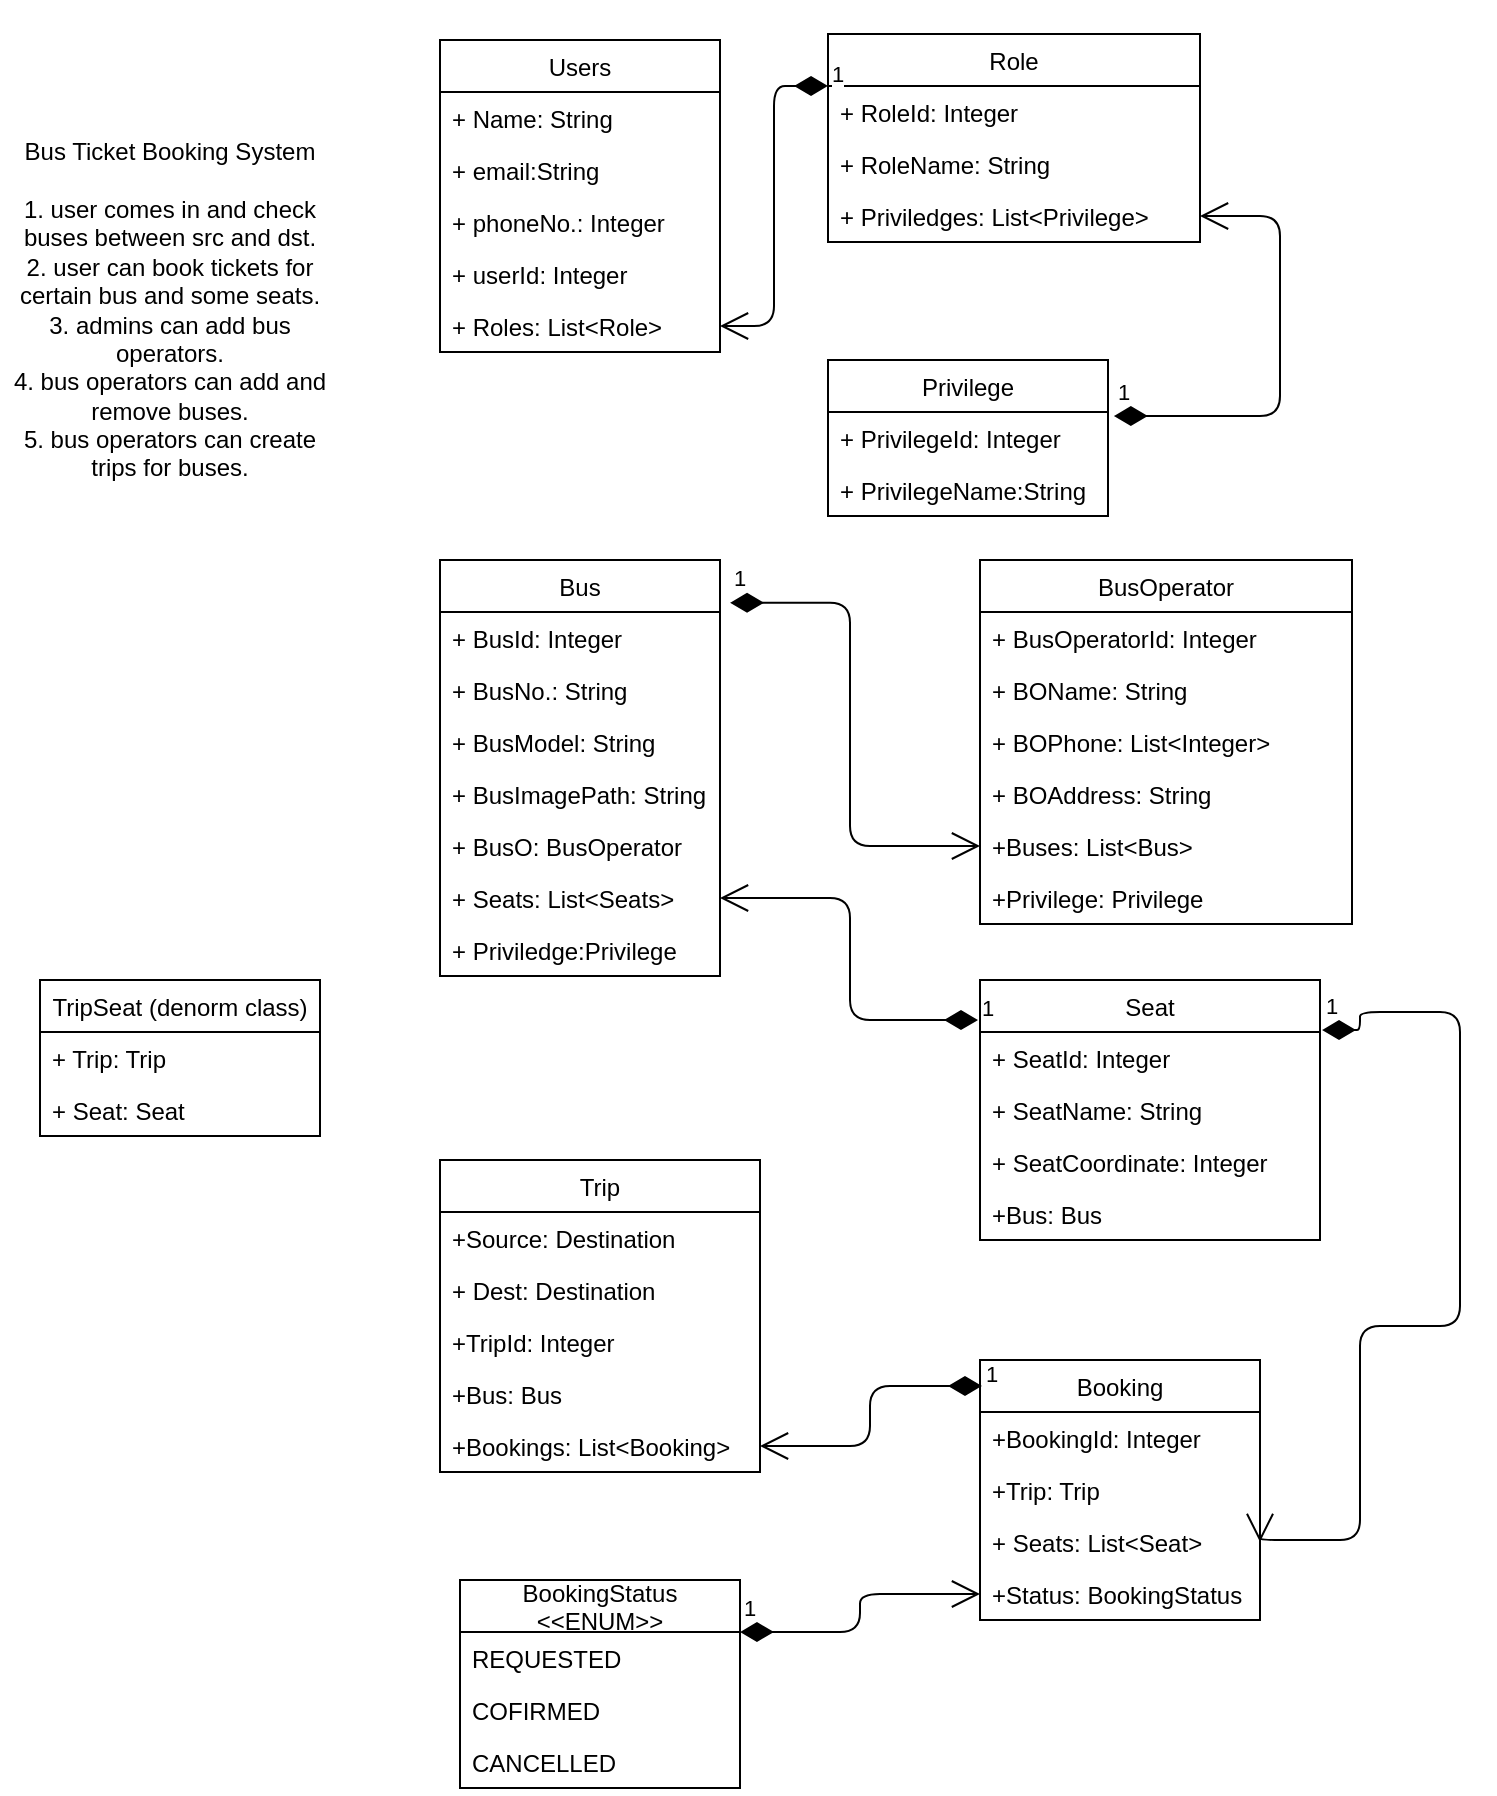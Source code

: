 <mxfile version="13.10.0" type="github">
  <diagram id="C5RBs43oDa-KdzZeNtuy" name="Page-1">
    <mxGraphModel dx="786" dy="513" grid="1" gridSize="10" guides="1" tooltips="1" connect="1" arrows="1" fold="1" page="1" pageScale="1" pageWidth="827" pageHeight="1169" math="0" shadow="0">
      <root>
        <mxCell id="WIyWlLk6GJQsqaUBKTNV-0" />
        <mxCell id="WIyWlLk6GJQsqaUBKTNV-1" parent="WIyWlLk6GJQsqaUBKTNV-0" />
        <mxCell id="ExRfrAu5Tip5YaKPEqqu-0" value="Bus Ticket Booking System&lt;br&gt;&lt;br&gt;1. user comes in and check buses between src and dst.&lt;br&gt;2. user can book tickets for certain bus and some seats.&lt;br&gt;3. admins can add bus operators.&lt;br&gt;4. bus operators can add and remove buses.&lt;br&gt;5. bus operators can create trips for buses." style="text;html=1;strokeColor=none;fillColor=none;align=center;verticalAlign=middle;whiteSpace=wrap;rounded=0;" vertex="1" parent="WIyWlLk6GJQsqaUBKTNV-1">
          <mxGeometry width="170" height="310" as="geometry" />
        </mxCell>
        <mxCell id="ExRfrAu5Tip5YaKPEqqu-1" value="Users" style="swimlane;fontStyle=0;childLayout=stackLayout;horizontal=1;startSize=26;fillColor=none;horizontalStack=0;resizeParent=1;resizeParentMax=0;resizeLast=0;collapsible=1;marginBottom=0;" vertex="1" parent="WIyWlLk6GJQsqaUBKTNV-1">
          <mxGeometry x="220" y="20" width="140" height="156" as="geometry" />
        </mxCell>
        <mxCell id="ExRfrAu5Tip5YaKPEqqu-2" value="+ Name: String" style="text;strokeColor=none;fillColor=none;align=left;verticalAlign=top;spacingLeft=4;spacingRight=4;overflow=hidden;rotatable=0;points=[[0,0.5],[1,0.5]];portConstraint=eastwest;" vertex="1" parent="ExRfrAu5Tip5YaKPEqqu-1">
          <mxGeometry y="26" width="140" height="26" as="geometry" />
        </mxCell>
        <mxCell id="ExRfrAu5Tip5YaKPEqqu-3" value="+ email:String" style="text;strokeColor=none;fillColor=none;align=left;verticalAlign=top;spacingLeft=4;spacingRight=4;overflow=hidden;rotatable=0;points=[[0,0.5],[1,0.5]];portConstraint=eastwest;" vertex="1" parent="ExRfrAu5Tip5YaKPEqqu-1">
          <mxGeometry y="52" width="140" height="26" as="geometry" />
        </mxCell>
        <mxCell id="ExRfrAu5Tip5YaKPEqqu-4" value="+ phoneNo.: Integer" style="text;strokeColor=none;fillColor=none;align=left;verticalAlign=top;spacingLeft=4;spacingRight=4;overflow=hidden;rotatable=0;points=[[0,0.5],[1,0.5]];portConstraint=eastwest;" vertex="1" parent="ExRfrAu5Tip5YaKPEqqu-1">
          <mxGeometry y="78" width="140" height="26" as="geometry" />
        </mxCell>
        <mxCell id="ExRfrAu5Tip5YaKPEqqu-13" value="+ userId: Integer " style="text;strokeColor=none;fillColor=none;align=left;verticalAlign=top;spacingLeft=4;spacingRight=4;overflow=hidden;rotatable=0;points=[[0,0.5],[1,0.5]];portConstraint=eastwest;" vertex="1" parent="ExRfrAu5Tip5YaKPEqqu-1">
          <mxGeometry y="104" width="140" height="26" as="geometry" />
        </mxCell>
        <mxCell id="ExRfrAu5Tip5YaKPEqqu-14" value="+ Roles: List&lt;Role&gt; " style="text;strokeColor=none;fillColor=none;align=left;verticalAlign=top;spacingLeft=4;spacingRight=4;overflow=hidden;rotatable=0;points=[[0,0.5],[1,0.5]];portConstraint=eastwest;" vertex="1" parent="ExRfrAu5Tip5YaKPEqqu-1">
          <mxGeometry y="130" width="140" height="26" as="geometry" />
        </mxCell>
        <mxCell id="ExRfrAu5Tip5YaKPEqqu-5" value="Role" style="swimlane;fontStyle=0;childLayout=stackLayout;horizontal=1;startSize=26;fillColor=none;horizontalStack=0;resizeParent=1;resizeParentMax=0;resizeLast=0;collapsible=1;marginBottom=0;" vertex="1" parent="WIyWlLk6GJQsqaUBKTNV-1">
          <mxGeometry x="414" y="17" width="186" height="104" as="geometry" />
        </mxCell>
        <mxCell id="ExRfrAu5Tip5YaKPEqqu-6" value="+ RoleId: Integer" style="text;strokeColor=none;fillColor=none;align=left;verticalAlign=top;spacingLeft=4;spacingRight=4;overflow=hidden;rotatable=0;points=[[0,0.5],[1,0.5]];portConstraint=eastwest;" vertex="1" parent="ExRfrAu5Tip5YaKPEqqu-5">
          <mxGeometry y="26" width="186" height="26" as="geometry" />
        </mxCell>
        <mxCell id="ExRfrAu5Tip5YaKPEqqu-7" value="+ RoleName: String" style="text;strokeColor=none;fillColor=none;align=left;verticalAlign=top;spacingLeft=4;spacingRight=4;overflow=hidden;rotatable=0;points=[[0,0.5],[1,0.5]];portConstraint=eastwest;" vertex="1" parent="ExRfrAu5Tip5YaKPEqqu-5">
          <mxGeometry y="52" width="186" height="26" as="geometry" />
        </mxCell>
        <mxCell id="ExRfrAu5Tip5YaKPEqqu-16" value="+ Priviledges: List&lt;Privilege&gt;" style="text;strokeColor=none;fillColor=none;align=left;verticalAlign=top;spacingLeft=4;spacingRight=4;overflow=hidden;rotatable=0;points=[[0,0.5],[1,0.5]];portConstraint=eastwest;" vertex="1" parent="ExRfrAu5Tip5YaKPEqqu-5">
          <mxGeometry y="78" width="186" height="26" as="geometry" />
        </mxCell>
        <mxCell id="ExRfrAu5Tip5YaKPEqqu-9" value="Privilege" style="swimlane;fontStyle=0;childLayout=stackLayout;horizontal=1;startSize=26;fillColor=none;horizontalStack=0;resizeParent=1;resizeParentMax=0;resizeLast=0;collapsible=1;marginBottom=0;" vertex="1" parent="WIyWlLk6GJQsqaUBKTNV-1">
          <mxGeometry x="414" y="180" width="140" height="78" as="geometry" />
        </mxCell>
        <mxCell id="ExRfrAu5Tip5YaKPEqqu-10" value="+ PrivilegeId: Integer" style="text;strokeColor=none;fillColor=none;align=left;verticalAlign=top;spacingLeft=4;spacingRight=4;overflow=hidden;rotatable=0;points=[[0,0.5],[1,0.5]];portConstraint=eastwest;" vertex="1" parent="ExRfrAu5Tip5YaKPEqqu-9">
          <mxGeometry y="26" width="140" height="26" as="geometry" />
        </mxCell>
        <mxCell id="ExRfrAu5Tip5YaKPEqqu-11" value="+ PrivilegeName:String" style="text;strokeColor=none;fillColor=none;align=left;verticalAlign=top;spacingLeft=4;spacingRight=4;overflow=hidden;rotatable=0;points=[[0,0.5],[1,0.5]];portConstraint=eastwest;" vertex="1" parent="ExRfrAu5Tip5YaKPEqqu-9">
          <mxGeometry y="52" width="140" height="26" as="geometry" />
        </mxCell>
        <mxCell id="ExRfrAu5Tip5YaKPEqqu-15" value="1" style="endArrow=open;html=1;endSize=12;startArrow=diamondThin;startSize=14;startFill=1;edgeStyle=orthogonalEdgeStyle;align=left;verticalAlign=bottom;exitX=0;exitY=0.25;exitDx=0;exitDy=0;entryX=1;entryY=0.5;entryDx=0;entryDy=0;" edge="1" parent="WIyWlLk6GJQsqaUBKTNV-1" source="ExRfrAu5Tip5YaKPEqqu-5" target="ExRfrAu5Tip5YaKPEqqu-14">
          <mxGeometry x="-1" y="3" relative="1" as="geometry">
            <mxPoint x="400" y="310" as="sourcePoint" />
            <mxPoint x="560" y="310" as="targetPoint" />
          </mxGeometry>
        </mxCell>
        <mxCell id="ExRfrAu5Tip5YaKPEqqu-17" value="1" style="endArrow=open;html=1;endSize=12;startArrow=diamondThin;startSize=14;startFill=1;edgeStyle=orthogonalEdgeStyle;align=left;verticalAlign=bottom;exitX=1.021;exitY=0.077;exitDx=0;exitDy=0;exitPerimeter=0;entryX=1;entryY=0.5;entryDx=0;entryDy=0;" edge="1" parent="WIyWlLk6GJQsqaUBKTNV-1" source="ExRfrAu5Tip5YaKPEqqu-10" target="ExRfrAu5Tip5YaKPEqqu-16">
          <mxGeometry x="-1" y="3" relative="1" as="geometry">
            <mxPoint x="570" y="350" as="sourcePoint" />
            <mxPoint x="730" y="350" as="targetPoint" />
            <Array as="points">
              <mxPoint x="640" y="208" />
              <mxPoint x="640" y="108" />
            </Array>
          </mxGeometry>
        </mxCell>
        <mxCell id="ExRfrAu5Tip5YaKPEqqu-18" value="Bus" style="swimlane;fontStyle=0;childLayout=stackLayout;horizontal=1;startSize=26;fillColor=none;horizontalStack=0;resizeParent=1;resizeParentMax=0;resizeLast=0;collapsible=1;marginBottom=0;" vertex="1" parent="WIyWlLk6GJQsqaUBKTNV-1">
          <mxGeometry x="220" y="280" width="140" height="208" as="geometry" />
        </mxCell>
        <mxCell id="ExRfrAu5Tip5YaKPEqqu-19" value="+ BusId: Integer" style="text;strokeColor=none;fillColor=none;align=left;verticalAlign=top;spacingLeft=4;spacingRight=4;overflow=hidden;rotatable=0;points=[[0,0.5],[1,0.5]];portConstraint=eastwest;" vertex="1" parent="ExRfrAu5Tip5YaKPEqqu-18">
          <mxGeometry y="26" width="140" height="26" as="geometry" />
        </mxCell>
        <mxCell id="ExRfrAu5Tip5YaKPEqqu-20" value="+ BusNo.: String" style="text;strokeColor=none;fillColor=none;align=left;verticalAlign=top;spacingLeft=4;spacingRight=4;overflow=hidden;rotatable=0;points=[[0,0.5],[1,0.5]];portConstraint=eastwest;" vertex="1" parent="ExRfrAu5Tip5YaKPEqqu-18">
          <mxGeometry y="52" width="140" height="26" as="geometry" />
        </mxCell>
        <mxCell id="ExRfrAu5Tip5YaKPEqqu-23" value="+ BusModel: String" style="text;strokeColor=none;fillColor=none;align=left;verticalAlign=top;spacingLeft=4;spacingRight=4;overflow=hidden;rotatable=0;points=[[0,0.5],[1,0.5]];portConstraint=eastwest;" vertex="1" parent="ExRfrAu5Tip5YaKPEqqu-18">
          <mxGeometry y="78" width="140" height="26" as="geometry" />
        </mxCell>
        <mxCell id="ExRfrAu5Tip5YaKPEqqu-21" value="+ BusImagePath: String" style="text;strokeColor=none;fillColor=none;align=left;verticalAlign=top;spacingLeft=4;spacingRight=4;overflow=hidden;rotatable=0;points=[[0,0.5],[1,0.5]];portConstraint=eastwest;" vertex="1" parent="ExRfrAu5Tip5YaKPEqqu-18">
          <mxGeometry y="104" width="140" height="26" as="geometry" />
        </mxCell>
        <mxCell id="ExRfrAu5Tip5YaKPEqqu-29" value="+ BusO: BusOperator" style="text;strokeColor=none;fillColor=none;align=left;verticalAlign=top;spacingLeft=4;spacingRight=4;overflow=hidden;rotatable=0;points=[[0,0.5],[1,0.5]];portConstraint=eastwest;" vertex="1" parent="ExRfrAu5Tip5YaKPEqqu-18">
          <mxGeometry y="130" width="140" height="26" as="geometry" />
        </mxCell>
        <mxCell id="ExRfrAu5Tip5YaKPEqqu-33" value="+ Seats: List&lt;Seats&gt;" style="text;strokeColor=none;fillColor=none;align=left;verticalAlign=top;spacingLeft=4;spacingRight=4;overflow=hidden;rotatable=0;points=[[0,0.5],[1,0.5]];portConstraint=eastwest;" vertex="1" parent="ExRfrAu5Tip5YaKPEqqu-18">
          <mxGeometry y="156" width="140" height="26" as="geometry" />
        </mxCell>
        <mxCell id="ExRfrAu5Tip5YaKPEqqu-40" value="+ Priviledge:Privilege" style="text;strokeColor=none;fillColor=none;align=left;verticalAlign=top;spacingLeft=4;spacingRight=4;overflow=hidden;rotatable=0;points=[[0,0.5],[1,0.5]];portConstraint=eastwest;" vertex="1" parent="ExRfrAu5Tip5YaKPEqqu-18">
          <mxGeometry y="182" width="140" height="26" as="geometry" />
        </mxCell>
        <mxCell id="ExRfrAu5Tip5YaKPEqqu-24" value="BusOperator" style="swimlane;fontStyle=0;childLayout=stackLayout;horizontal=1;startSize=26;fillColor=none;horizontalStack=0;resizeParent=1;resizeParentMax=0;resizeLast=0;collapsible=1;marginBottom=0;" vertex="1" parent="WIyWlLk6GJQsqaUBKTNV-1">
          <mxGeometry x="490" y="280" width="186" height="182" as="geometry" />
        </mxCell>
        <mxCell id="ExRfrAu5Tip5YaKPEqqu-25" value="+ BusOperatorId: Integer" style="text;strokeColor=none;fillColor=none;align=left;verticalAlign=top;spacingLeft=4;spacingRight=4;overflow=hidden;rotatable=0;points=[[0,0.5],[1,0.5]];portConstraint=eastwest;" vertex="1" parent="ExRfrAu5Tip5YaKPEqqu-24">
          <mxGeometry y="26" width="186" height="26" as="geometry" />
        </mxCell>
        <mxCell id="ExRfrAu5Tip5YaKPEqqu-26" value="+ BOName: String" style="text;strokeColor=none;fillColor=none;align=left;verticalAlign=top;spacingLeft=4;spacingRight=4;overflow=hidden;rotatable=0;points=[[0,0.5],[1,0.5]];portConstraint=eastwest;" vertex="1" parent="ExRfrAu5Tip5YaKPEqqu-24">
          <mxGeometry y="52" width="186" height="26" as="geometry" />
        </mxCell>
        <mxCell id="ExRfrAu5Tip5YaKPEqqu-27" value="+ BOPhone: List&lt;Integer&gt;" style="text;strokeColor=none;fillColor=none;align=left;verticalAlign=top;spacingLeft=4;spacingRight=4;overflow=hidden;rotatable=0;points=[[0,0.5],[1,0.5]];portConstraint=eastwest;" vertex="1" parent="ExRfrAu5Tip5YaKPEqqu-24">
          <mxGeometry y="78" width="186" height="26" as="geometry" />
        </mxCell>
        <mxCell id="ExRfrAu5Tip5YaKPEqqu-28" value="+ BOAddress: String" style="text;strokeColor=none;fillColor=none;align=left;verticalAlign=top;spacingLeft=4;spacingRight=4;overflow=hidden;rotatable=0;points=[[0,0.5],[1,0.5]];portConstraint=eastwest;" vertex="1" parent="ExRfrAu5Tip5YaKPEqqu-24">
          <mxGeometry y="104" width="186" height="26" as="geometry" />
        </mxCell>
        <mxCell id="ExRfrAu5Tip5YaKPEqqu-31" value="+Buses: List&lt;Bus&gt;" style="text;strokeColor=none;fillColor=none;align=left;verticalAlign=top;spacingLeft=4;spacingRight=4;overflow=hidden;rotatable=0;points=[[0,0.5],[1,0.5]];portConstraint=eastwest;" vertex="1" parent="ExRfrAu5Tip5YaKPEqqu-24">
          <mxGeometry y="130" width="186" height="26" as="geometry" />
        </mxCell>
        <mxCell id="ExRfrAu5Tip5YaKPEqqu-41" value="+Privilege: Privilege" style="text;strokeColor=none;fillColor=none;align=left;verticalAlign=top;spacingLeft=4;spacingRight=4;overflow=hidden;rotatable=0;points=[[0,0.5],[1,0.5]];portConstraint=eastwest;" vertex="1" parent="ExRfrAu5Tip5YaKPEqqu-24">
          <mxGeometry y="156" width="186" height="26" as="geometry" />
        </mxCell>
        <mxCell id="ExRfrAu5Tip5YaKPEqqu-32" value="1" style="endArrow=open;html=1;endSize=12;startArrow=diamondThin;startSize=14;startFill=1;edgeStyle=orthogonalEdgeStyle;align=left;verticalAlign=bottom;exitX=1.036;exitY=0.103;exitDx=0;exitDy=0;exitPerimeter=0;entryX=0;entryY=0.5;entryDx=0;entryDy=0;" edge="1" parent="WIyWlLk6GJQsqaUBKTNV-1" source="ExRfrAu5Tip5YaKPEqqu-18" target="ExRfrAu5Tip5YaKPEqqu-31">
          <mxGeometry x="-1" y="3" relative="1" as="geometry">
            <mxPoint x="470" y="210" as="sourcePoint" />
            <mxPoint x="630" y="210" as="targetPoint" />
          </mxGeometry>
        </mxCell>
        <mxCell id="ExRfrAu5Tip5YaKPEqqu-34" value="Seat" style="swimlane;fontStyle=0;childLayout=stackLayout;horizontal=1;startSize=26;fillColor=none;horizontalStack=0;resizeParent=1;resizeParentMax=0;resizeLast=0;collapsible=1;marginBottom=0;" vertex="1" parent="WIyWlLk6GJQsqaUBKTNV-1">
          <mxGeometry x="490" y="490" width="170" height="130" as="geometry" />
        </mxCell>
        <mxCell id="ExRfrAu5Tip5YaKPEqqu-35" value="+ SeatId: Integer" style="text;strokeColor=none;fillColor=none;align=left;verticalAlign=top;spacingLeft=4;spacingRight=4;overflow=hidden;rotatable=0;points=[[0,0.5],[1,0.5]];portConstraint=eastwest;" vertex="1" parent="ExRfrAu5Tip5YaKPEqqu-34">
          <mxGeometry y="26" width="170" height="26" as="geometry" />
        </mxCell>
        <mxCell id="ExRfrAu5Tip5YaKPEqqu-36" value="+ SeatName: String" style="text;strokeColor=none;fillColor=none;align=left;verticalAlign=top;spacingLeft=4;spacingRight=4;overflow=hidden;rotatable=0;points=[[0,0.5],[1,0.5]];portConstraint=eastwest;" vertex="1" parent="ExRfrAu5Tip5YaKPEqqu-34">
          <mxGeometry y="52" width="170" height="26" as="geometry" />
        </mxCell>
        <mxCell id="ExRfrAu5Tip5YaKPEqqu-37" value="+ SeatCoordinate: Integer" style="text;strokeColor=none;fillColor=none;align=left;verticalAlign=top;spacingLeft=4;spacingRight=4;overflow=hidden;rotatable=0;points=[[0,0.5],[1,0.5]];portConstraint=eastwest;" vertex="1" parent="ExRfrAu5Tip5YaKPEqqu-34">
          <mxGeometry y="78" width="170" height="26" as="geometry" />
        </mxCell>
        <mxCell id="ExRfrAu5Tip5YaKPEqqu-38" value="+Bus: Bus" style="text;strokeColor=none;fillColor=none;align=left;verticalAlign=top;spacingLeft=4;spacingRight=4;overflow=hidden;rotatable=0;points=[[0,0.5],[1,0.5]];portConstraint=eastwest;" vertex="1" parent="ExRfrAu5Tip5YaKPEqqu-34">
          <mxGeometry y="104" width="170" height="26" as="geometry" />
        </mxCell>
        <mxCell id="ExRfrAu5Tip5YaKPEqqu-39" value="1" style="endArrow=open;html=1;endSize=12;startArrow=diamondThin;startSize=14;startFill=1;edgeStyle=orthogonalEdgeStyle;align=left;verticalAlign=bottom;exitX=-0.006;exitY=0.154;exitDx=0;exitDy=0;exitPerimeter=0;entryX=1;entryY=0.5;entryDx=0;entryDy=0;" edge="1" parent="WIyWlLk6GJQsqaUBKTNV-1" source="ExRfrAu5Tip5YaKPEqqu-34" target="ExRfrAu5Tip5YaKPEqqu-33">
          <mxGeometry x="-1" y="3" relative="1" as="geometry">
            <mxPoint x="470" y="370" as="sourcePoint" />
            <mxPoint x="630" y="370" as="targetPoint" />
          </mxGeometry>
        </mxCell>
        <mxCell id="ExRfrAu5Tip5YaKPEqqu-42" value="Trip" style="swimlane;fontStyle=0;childLayout=stackLayout;horizontal=1;startSize=26;fillColor=none;horizontalStack=0;resizeParent=1;resizeParentMax=0;resizeLast=0;collapsible=1;marginBottom=0;" vertex="1" parent="WIyWlLk6GJQsqaUBKTNV-1">
          <mxGeometry x="220" y="580" width="160" height="156" as="geometry" />
        </mxCell>
        <mxCell id="ExRfrAu5Tip5YaKPEqqu-43" value="+Source: Destination" style="text;strokeColor=none;fillColor=none;align=left;verticalAlign=top;spacingLeft=4;spacingRight=4;overflow=hidden;rotatable=0;points=[[0,0.5],[1,0.5]];portConstraint=eastwest;" vertex="1" parent="ExRfrAu5Tip5YaKPEqqu-42">
          <mxGeometry y="26" width="160" height="26" as="geometry" />
        </mxCell>
        <mxCell id="ExRfrAu5Tip5YaKPEqqu-44" value="+ Dest: Destination" style="text;strokeColor=none;fillColor=none;align=left;verticalAlign=top;spacingLeft=4;spacingRight=4;overflow=hidden;rotatable=0;points=[[0,0.5],[1,0.5]];portConstraint=eastwest;" vertex="1" parent="ExRfrAu5Tip5YaKPEqqu-42">
          <mxGeometry y="52" width="160" height="26" as="geometry" />
        </mxCell>
        <mxCell id="ExRfrAu5Tip5YaKPEqqu-45" value="+TripId: Integer" style="text;strokeColor=none;fillColor=none;align=left;verticalAlign=top;spacingLeft=4;spacingRight=4;overflow=hidden;rotatable=0;points=[[0,0.5],[1,0.5]];portConstraint=eastwest;" vertex="1" parent="ExRfrAu5Tip5YaKPEqqu-42">
          <mxGeometry y="78" width="160" height="26" as="geometry" />
        </mxCell>
        <mxCell id="ExRfrAu5Tip5YaKPEqqu-46" value="+Bus: Bus" style="text;strokeColor=none;fillColor=none;align=left;verticalAlign=top;spacingLeft=4;spacingRight=4;overflow=hidden;rotatable=0;points=[[0,0.5],[1,0.5]];portConstraint=eastwest;" vertex="1" parent="ExRfrAu5Tip5YaKPEqqu-42">
          <mxGeometry y="104" width="160" height="26" as="geometry" />
        </mxCell>
        <mxCell id="ExRfrAu5Tip5YaKPEqqu-47" value="+Bookings: List&lt;Booking&gt;" style="text;strokeColor=none;fillColor=none;align=left;verticalAlign=top;spacingLeft=4;spacingRight=4;overflow=hidden;rotatable=0;points=[[0,0.5],[1,0.5]];portConstraint=eastwest;" vertex="1" parent="ExRfrAu5Tip5YaKPEqqu-42">
          <mxGeometry y="130" width="160" height="26" as="geometry" />
        </mxCell>
        <mxCell id="ExRfrAu5Tip5YaKPEqqu-48" value="Booking" style="swimlane;fontStyle=0;childLayout=stackLayout;horizontal=1;startSize=26;fillColor=none;horizontalStack=0;resizeParent=1;resizeParentMax=0;resizeLast=0;collapsible=1;marginBottom=0;" vertex="1" parent="WIyWlLk6GJQsqaUBKTNV-1">
          <mxGeometry x="490" y="680" width="140" height="130" as="geometry" />
        </mxCell>
        <mxCell id="ExRfrAu5Tip5YaKPEqqu-49" value="+BookingId: Integer" style="text;strokeColor=none;fillColor=none;align=left;verticalAlign=top;spacingLeft=4;spacingRight=4;overflow=hidden;rotatable=0;points=[[0,0.5],[1,0.5]];portConstraint=eastwest;" vertex="1" parent="ExRfrAu5Tip5YaKPEqqu-48">
          <mxGeometry y="26" width="140" height="26" as="geometry" />
        </mxCell>
        <mxCell id="ExRfrAu5Tip5YaKPEqqu-50" value="+Trip: Trip" style="text;strokeColor=none;fillColor=none;align=left;verticalAlign=top;spacingLeft=4;spacingRight=4;overflow=hidden;rotatable=0;points=[[0,0.5],[1,0.5]];portConstraint=eastwest;" vertex="1" parent="ExRfrAu5Tip5YaKPEqqu-48">
          <mxGeometry y="52" width="140" height="26" as="geometry" />
        </mxCell>
        <mxCell id="ExRfrAu5Tip5YaKPEqqu-51" value="+ Seats: List&lt;Seat&gt;" style="text;strokeColor=none;fillColor=none;align=left;verticalAlign=top;spacingLeft=4;spacingRight=4;overflow=hidden;rotatable=0;points=[[0,0.5],[1,0.5]];portConstraint=eastwest;" vertex="1" parent="ExRfrAu5Tip5YaKPEqqu-48">
          <mxGeometry y="78" width="140" height="26" as="geometry" />
        </mxCell>
        <mxCell id="ExRfrAu5Tip5YaKPEqqu-52" value="+Status: BookingStatus" style="text;strokeColor=none;fillColor=none;align=left;verticalAlign=top;spacingLeft=4;spacingRight=4;overflow=hidden;rotatable=0;points=[[0,0.5],[1,0.5]];portConstraint=eastwest;" vertex="1" parent="ExRfrAu5Tip5YaKPEqqu-48">
          <mxGeometry y="104" width="140" height="26" as="geometry" />
        </mxCell>
        <mxCell id="ExRfrAu5Tip5YaKPEqqu-64" value="1" style="endArrow=open;html=1;endSize=12;startArrow=diamondThin;startSize=14;startFill=1;edgeStyle=orthogonalEdgeStyle;align=left;verticalAlign=bottom;exitX=0.007;exitY=0.1;exitDx=0;exitDy=0;exitPerimeter=0;entryX=1;entryY=0.5;entryDx=0;entryDy=0;" edge="1" parent="WIyWlLk6GJQsqaUBKTNV-1" source="ExRfrAu5Tip5YaKPEqqu-48" target="ExRfrAu5Tip5YaKPEqqu-47">
          <mxGeometry x="-1" y="3" relative="1" as="geometry">
            <mxPoint x="170" y="790" as="sourcePoint" />
            <mxPoint x="330" y="790" as="targetPoint" />
          </mxGeometry>
        </mxCell>
        <mxCell id="ExRfrAu5Tip5YaKPEqqu-65" value="1" style="endArrow=open;html=1;endSize=12;startArrow=diamondThin;startSize=14;startFill=1;edgeStyle=orthogonalEdgeStyle;align=left;verticalAlign=bottom;exitX=1.006;exitY=-0.038;exitDx=0;exitDy=0;exitPerimeter=0;entryX=1;entryY=0.5;entryDx=0;entryDy=0;" edge="1" parent="WIyWlLk6GJQsqaUBKTNV-1" source="ExRfrAu5Tip5YaKPEqqu-35" target="ExRfrAu5Tip5YaKPEqqu-51">
          <mxGeometry x="-1" y="3" relative="1" as="geometry">
            <mxPoint x="250" y="750" as="sourcePoint" />
            <mxPoint x="650" y="770" as="targetPoint" />
            <Array as="points">
              <mxPoint x="680" y="515" />
              <mxPoint x="680" y="506" />
              <mxPoint x="730" y="506" />
              <mxPoint x="730" y="663" />
              <mxPoint x="680" y="663" />
              <mxPoint x="680" y="770" />
            </Array>
          </mxGeometry>
        </mxCell>
        <mxCell id="ExRfrAu5Tip5YaKPEqqu-66" value="BookingStatus&#xa;&lt;&lt;ENUM&gt;&gt;" style="swimlane;fontStyle=0;childLayout=stackLayout;horizontal=1;startSize=26;fillColor=none;horizontalStack=0;resizeParent=1;resizeParentMax=0;resizeLast=0;collapsible=1;marginBottom=0;" vertex="1" parent="WIyWlLk6GJQsqaUBKTNV-1">
          <mxGeometry x="230" y="790" width="140" height="104" as="geometry" />
        </mxCell>
        <mxCell id="ExRfrAu5Tip5YaKPEqqu-67" value="REQUESTED" style="text;strokeColor=none;fillColor=none;align=left;verticalAlign=top;spacingLeft=4;spacingRight=4;overflow=hidden;rotatable=0;points=[[0,0.5],[1,0.5]];portConstraint=eastwest;" vertex="1" parent="ExRfrAu5Tip5YaKPEqqu-66">
          <mxGeometry y="26" width="140" height="26" as="geometry" />
        </mxCell>
        <mxCell id="ExRfrAu5Tip5YaKPEqqu-68" value="COFIRMED" style="text;strokeColor=none;fillColor=none;align=left;verticalAlign=top;spacingLeft=4;spacingRight=4;overflow=hidden;rotatable=0;points=[[0,0.5],[1,0.5]];portConstraint=eastwest;" vertex="1" parent="ExRfrAu5Tip5YaKPEqqu-66">
          <mxGeometry y="52" width="140" height="26" as="geometry" />
        </mxCell>
        <mxCell id="ExRfrAu5Tip5YaKPEqqu-69" value="CANCELLED" style="text;strokeColor=none;fillColor=none;align=left;verticalAlign=top;spacingLeft=4;spacingRight=4;overflow=hidden;rotatable=0;points=[[0,0.5],[1,0.5]];portConstraint=eastwest;" vertex="1" parent="ExRfrAu5Tip5YaKPEqqu-66">
          <mxGeometry y="78" width="140" height="26" as="geometry" />
        </mxCell>
        <mxCell id="ExRfrAu5Tip5YaKPEqqu-72" value="1" style="endArrow=open;html=1;endSize=12;startArrow=diamondThin;startSize=14;startFill=1;edgeStyle=orthogonalEdgeStyle;align=left;verticalAlign=bottom;exitX=1;exitY=0.25;exitDx=0;exitDy=0;entryX=0;entryY=0.5;entryDx=0;entryDy=0;" edge="1" parent="WIyWlLk6GJQsqaUBKTNV-1" source="ExRfrAu5Tip5YaKPEqqu-66" target="ExRfrAu5Tip5YaKPEqqu-52">
          <mxGeometry x="-1" y="3" relative="1" as="geometry">
            <mxPoint x="60" y="810" as="sourcePoint" />
            <mxPoint x="220" y="810" as="targetPoint" />
          </mxGeometry>
        </mxCell>
        <mxCell id="ExRfrAu5Tip5YaKPEqqu-73" value="TripSeat (denorm class)" style="swimlane;fontStyle=0;childLayout=stackLayout;horizontal=1;startSize=26;fillColor=none;horizontalStack=0;resizeParent=1;resizeParentMax=0;resizeLast=0;collapsible=1;marginBottom=0;" vertex="1" parent="WIyWlLk6GJQsqaUBKTNV-1">
          <mxGeometry x="20" y="490" width="140" height="78" as="geometry" />
        </mxCell>
        <mxCell id="ExRfrAu5Tip5YaKPEqqu-74" value="+ Trip: Trip" style="text;strokeColor=none;fillColor=none;align=left;verticalAlign=top;spacingLeft=4;spacingRight=4;overflow=hidden;rotatable=0;points=[[0,0.5],[1,0.5]];portConstraint=eastwest;" vertex="1" parent="ExRfrAu5Tip5YaKPEqqu-73">
          <mxGeometry y="26" width="140" height="26" as="geometry" />
        </mxCell>
        <mxCell id="ExRfrAu5Tip5YaKPEqqu-75" value="+ Seat: Seat" style="text;strokeColor=none;fillColor=none;align=left;verticalAlign=top;spacingLeft=4;spacingRight=4;overflow=hidden;rotatable=0;points=[[0,0.5],[1,0.5]];portConstraint=eastwest;" vertex="1" parent="ExRfrAu5Tip5YaKPEqqu-73">
          <mxGeometry y="52" width="140" height="26" as="geometry" />
        </mxCell>
      </root>
    </mxGraphModel>
  </diagram>
</mxfile>
